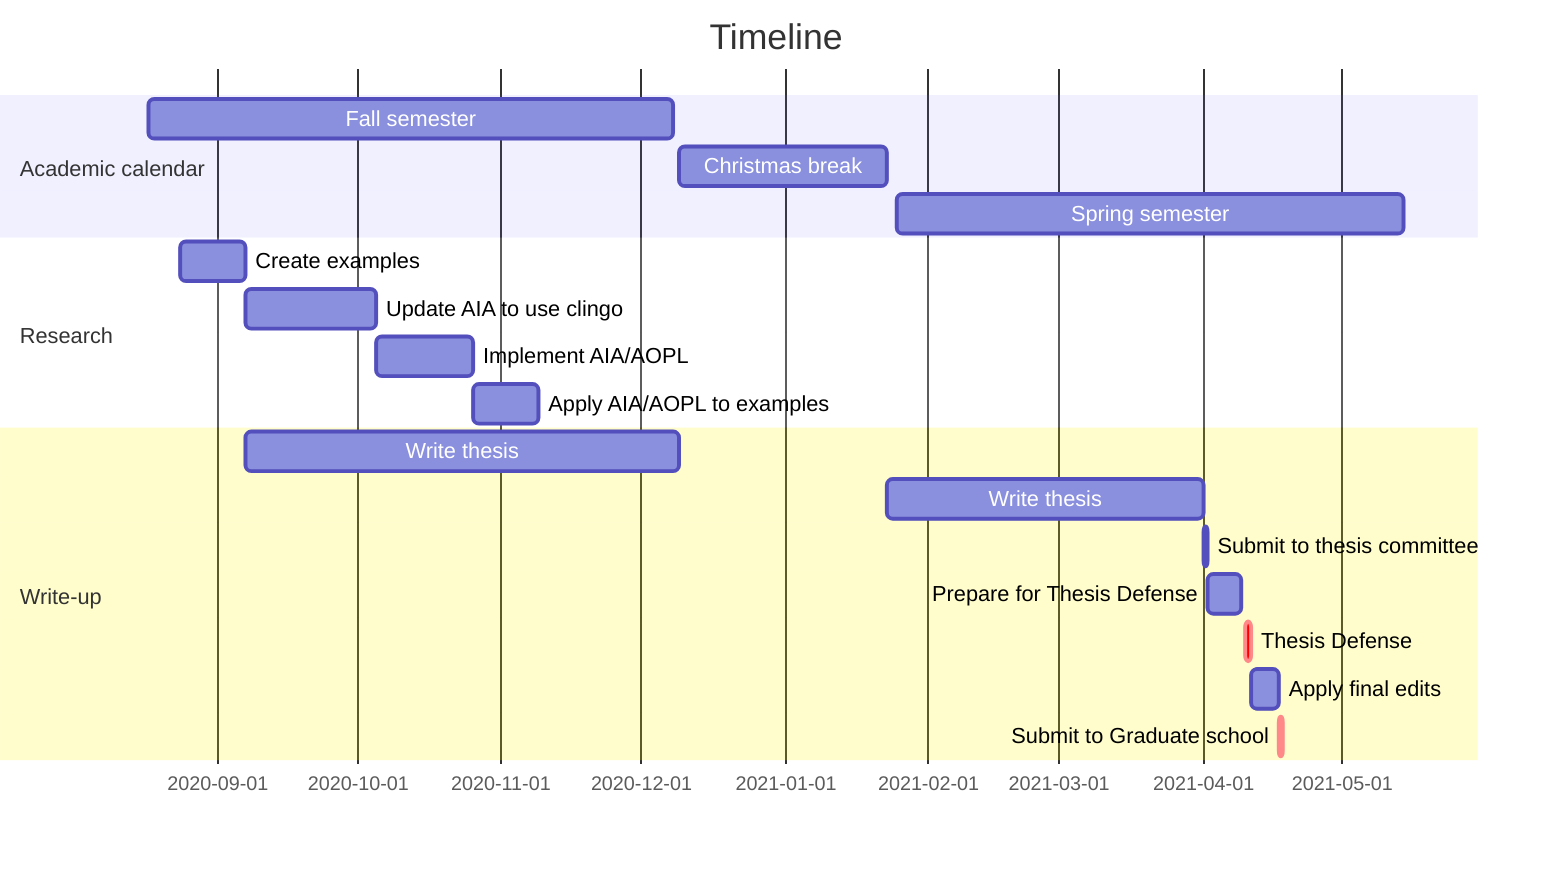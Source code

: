 gantt
	title Timeline
	dateFormat  YYYY-MM-DD

	section Academic calendar
		Fall semester				: fall_semester, 2020-08-17, 2020-12-08
		Christmas break				: christmas_break, 2020-12-09, 2021-01-23
		%% J-term						: j_term, 2021-01-02, 2021-01-23
		Spring semester				: spring_semester, 2021-01-25, 2021-05-14

	section Research
		Create examples				: create_examples, 2020-08-24, 2w
		Update AIA to use clingo	: update_aia, after create_examples, 4w
		Implement AIA/AOPL			: implement_aia_aopl, after update_aia, 3w
		Apply AIA/AOPL to examples	: apply_aia_aopl, after implement_aia_aopl, 2w

	section Write-up
		Write thesis				: thesis, after create_examples, 2020-12-09
		Write thesis				: thesis, after christmas_break, 2021-04-01
		Submit to thesis committee	: committee_submission, 2021-04-01, 1d
		Prepare for Thesis Defense	: after committee_submission, 7d
		Thesis Defense				: crit, defense, 2021-04-10, 1d
		Apply final edits			: after defense, 2021-04-17
		Submit to Graduate school	: crit, final_submission, 2021-04-17, 1d